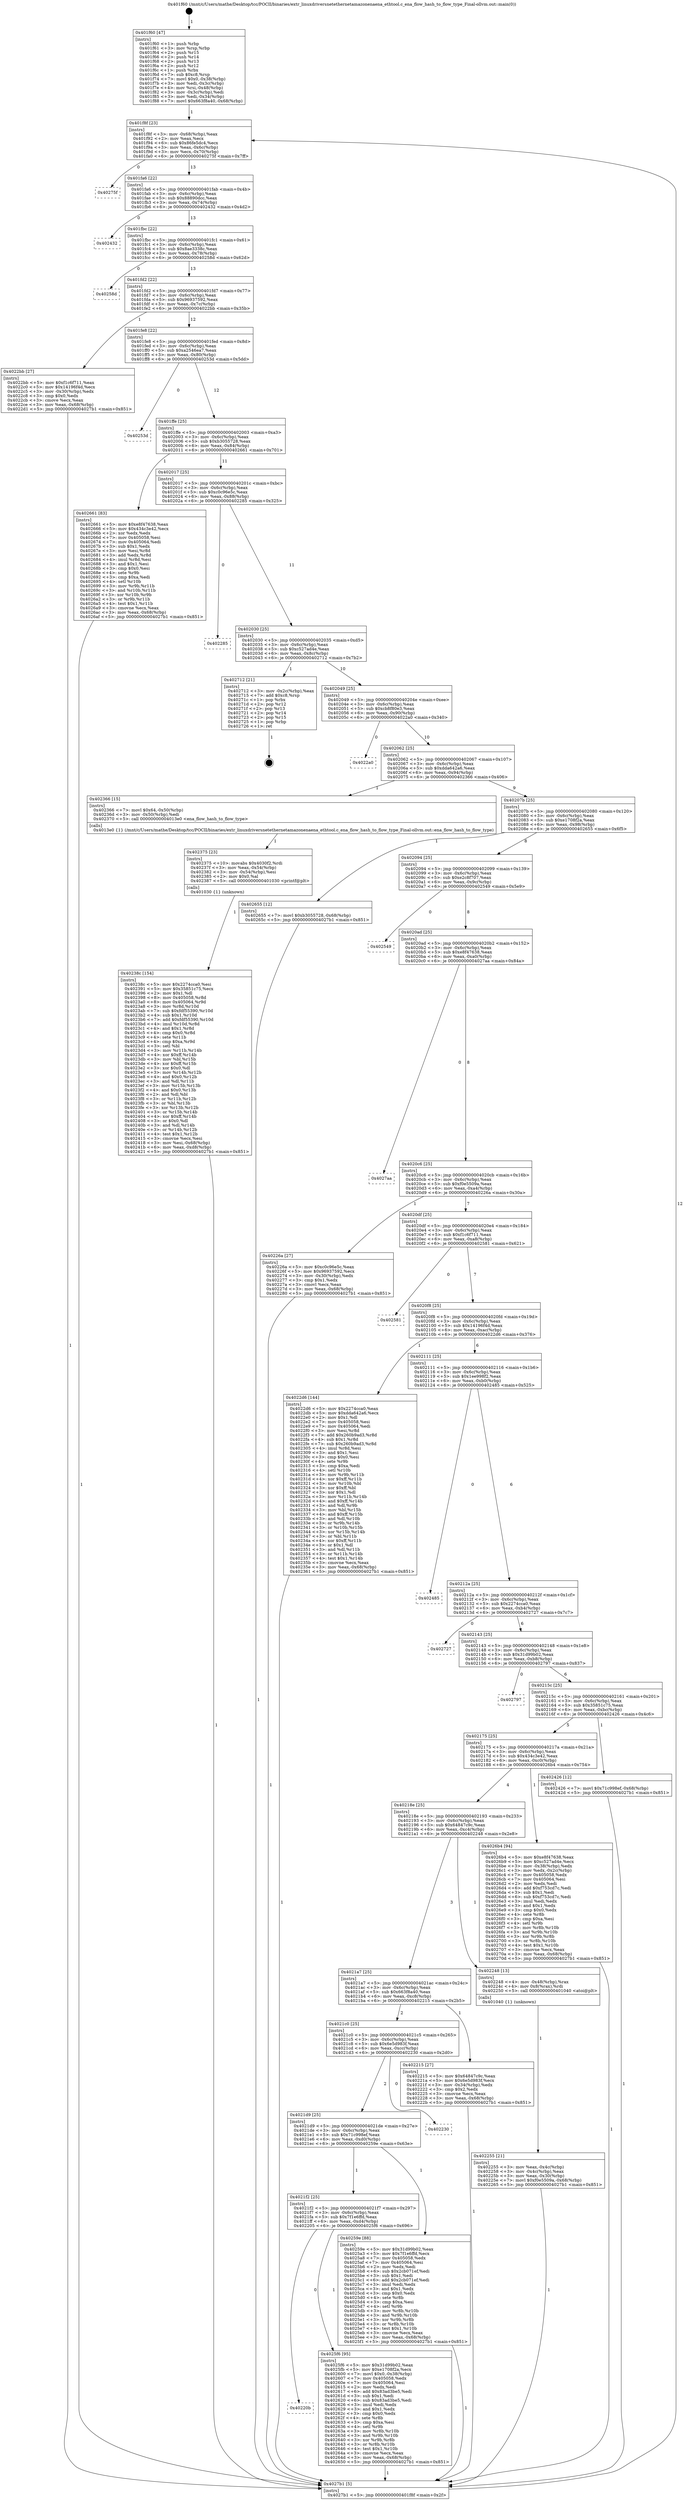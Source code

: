 digraph "0x401f60" {
  label = "0x401f60 (/mnt/c/Users/mathe/Desktop/tcc/POCII/binaries/extr_linuxdriversnetethernetamazonenaena_ethtool.c_ena_flow_hash_to_flow_type_Final-ollvm.out::main(0))"
  labelloc = "t"
  node[shape=record]

  Entry [label="",width=0.3,height=0.3,shape=circle,fillcolor=black,style=filled]
  "0x401f8f" [label="{
     0x401f8f [23]\l
     | [instrs]\l
     &nbsp;&nbsp;0x401f8f \<+3\>: mov -0x68(%rbp),%eax\l
     &nbsp;&nbsp;0x401f92 \<+2\>: mov %eax,%ecx\l
     &nbsp;&nbsp;0x401f94 \<+6\>: sub $0x86fe5dc4,%ecx\l
     &nbsp;&nbsp;0x401f9a \<+3\>: mov %eax,-0x6c(%rbp)\l
     &nbsp;&nbsp;0x401f9d \<+3\>: mov %ecx,-0x70(%rbp)\l
     &nbsp;&nbsp;0x401fa0 \<+6\>: je 000000000040275f \<main+0x7ff\>\l
  }"]
  "0x40275f" [label="{
     0x40275f\l
  }", style=dashed]
  "0x401fa6" [label="{
     0x401fa6 [22]\l
     | [instrs]\l
     &nbsp;&nbsp;0x401fa6 \<+5\>: jmp 0000000000401fab \<main+0x4b\>\l
     &nbsp;&nbsp;0x401fab \<+3\>: mov -0x6c(%rbp),%eax\l
     &nbsp;&nbsp;0x401fae \<+5\>: sub $0x88890dcc,%eax\l
     &nbsp;&nbsp;0x401fb3 \<+3\>: mov %eax,-0x74(%rbp)\l
     &nbsp;&nbsp;0x401fb6 \<+6\>: je 0000000000402432 \<main+0x4d2\>\l
  }"]
  Exit [label="",width=0.3,height=0.3,shape=circle,fillcolor=black,style=filled,peripheries=2]
  "0x402432" [label="{
     0x402432\l
  }", style=dashed]
  "0x401fbc" [label="{
     0x401fbc [22]\l
     | [instrs]\l
     &nbsp;&nbsp;0x401fbc \<+5\>: jmp 0000000000401fc1 \<main+0x61\>\l
     &nbsp;&nbsp;0x401fc1 \<+3\>: mov -0x6c(%rbp),%eax\l
     &nbsp;&nbsp;0x401fc4 \<+5\>: sub $0x8ae3338c,%eax\l
     &nbsp;&nbsp;0x401fc9 \<+3\>: mov %eax,-0x78(%rbp)\l
     &nbsp;&nbsp;0x401fcc \<+6\>: je 000000000040258d \<main+0x62d\>\l
  }"]
  "0x40220b" [label="{
     0x40220b\l
  }", style=dashed]
  "0x40258d" [label="{
     0x40258d\l
  }", style=dashed]
  "0x401fd2" [label="{
     0x401fd2 [22]\l
     | [instrs]\l
     &nbsp;&nbsp;0x401fd2 \<+5\>: jmp 0000000000401fd7 \<main+0x77\>\l
     &nbsp;&nbsp;0x401fd7 \<+3\>: mov -0x6c(%rbp),%eax\l
     &nbsp;&nbsp;0x401fda \<+5\>: sub $0x96937592,%eax\l
     &nbsp;&nbsp;0x401fdf \<+3\>: mov %eax,-0x7c(%rbp)\l
     &nbsp;&nbsp;0x401fe2 \<+6\>: je 00000000004022bb \<main+0x35b\>\l
  }"]
  "0x4025f6" [label="{
     0x4025f6 [95]\l
     | [instrs]\l
     &nbsp;&nbsp;0x4025f6 \<+5\>: mov $0x31d99b02,%eax\l
     &nbsp;&nbsp;0x4025fb \<+5\>: mov $0xe1708f2a,%ecx\l
     &nbsp;&nbsp;0x402600 \<+7\>: movl $0x0,-0x38(%rbp)\l
     &nbsp;&nbsp;0x402607 \<+7\>: mov 0x405058,%edx\l
     &nbsp;&nbsp;0x40260e \<+7\>: mov 0x405064,%esi\l
     &nbsp;&nbsp;0x402615 \<+2\>: mov %edx,%edi\l
     &nbsp;&nbsp;0x402617 \<+6\>: add $0x83ad3be5,%edi\l
     &nbsp;&nbsp;0x40261d \<+3\>: sub $0x1,%edi\l
     &nbsp;&nbsp;0x402620 \<+6\>: sub $0x83ad3be5,%edi\l
     &nbsp;&nbsp;0x402626 \<+3\>: imul %edi,%edx\l
     &nbsp;&nbsp;0x402629 \<+3\>: and $0x1,%edx\l
     &nbsp;&nbsp;0x40262c \<+3\>: cmp $0x0,%edx\l
     &nbsp;&nbsp;0x40262f \<+4\>: sete %r8b\l
     &nbsp;&nbsp;0x402633 \<+3\>: cmp $0xa,%esi\l
     &nbsp;&nbsp;0x402636 \<+4\>: setl %r9b\l
     &nbsp;&nbsp;0x40263a \<+3\>: mov %r8b,%r10b\l
     &nbsp;&nbsp;0x40263d \<+3\>: and %r9b,%r10b\l
     &nbsp;&nbsp;0x402640 \<+3\>: xor %r9b,%r8b\l
     &nbsp;&nbsp;0x402643 \<+3\>: or %r8b,%r10b\l
     &nbsp;&nbsp;0x402646 \<+4\>: test $0x1,%r10b\l
     &nbsp;&nbsp;0x40264a \<+3\>: cmovne %ecx,%eax\l
     &nbsp;&nbsp;0x40264d \<+3\>: mov %eax,-0x68(%rbp)\l
     &nbsp;&nbsp;0x402650 \<+5\>: jmp 00000000004027b1 \<main+0x851\>\l
  }"]
  "0x4022bb" [label="{
     0x4022bb [27]\l
     | [instrs]\l
     &nbsp;&nbsp;0x4022bb \<+5\>: mov $0xf1c6f711,%eax\l
     &nbsp;&nbsp;0x4022c0 \<+5\>: mov $0x14196f4d,%ecx\l
     &nbsp;&nbsp;0x4022c5 \<+3\>: mov -0x30(%rbp),%edx\l
     &nbsp;&nbsp;0x4022c8 \<+3\>: cmp $0x0,%edx\l
     &nbsp;&nbsp;0x4022cb \<+3\>: cmove %ecx,%eax\l
     &nbsp;&nbsp;0x4022ce \<+3\>: mov %eax,-0x68(%rbp)\l
     &nbsp;&nbsp;0x4022d1 \<+5\>: jmp 00000000004027b1 \<main+0x851\>\l
  }"]
  "0x401fe8" [label="{
     0x401fe8 [22]\l
     | [instrs]\l
     &nbsp;&nbsp;0x401fe8 \<+5\>: jmp 0000000000401fed \<main+0x8d\>\l
     &nbsp;&nbsp;0x401fed \<+3\>: mov -0x6c(%rbp),%eax\l
     &nbsp;&nbsp;0x401ff0 \<+5\>: sub $0xa2546ea7,%eax\l
     &nbsp;&nbsp;0x401ff5 \<+3\>: mov %eax,-0x80(%rbp)\l
     &nbsp;&nbsp;0x401ff8 \<+6\>: je 000000000040253d \<main+0x5dd\>\l
  }"]
  "0x4021f2" [label="{
     0x4021f2 [25]\l
     | [instrs]\l
     &nbsp;&nbsp;0x4021f2 \<+5\>: jmp 00000000004021f7 \<main+0x297\>\l
     &nbsp;&nbsp;0x4021f7 \<+3\>: mov -0x6c(%rbp),%eax\l
     &nbsp;&nbsp;0x4021fa \<+5\>: sub $0x7f1e6ffd,%eax\l
     &nbsp;&nbsp;0x4021ff \<+6\>: mov %eax,-0xd4(%rbp)\l
     &nbsp;&nbsp;0x402205 \<+6\>: je 00000000004025f6 \<main+0x696\>\l
  }"]
  "0x40253d" [label="{
     0x40253d\l
  }", style=dashed]
  "0x401ffe" [label="{
     0x401ffe [25]\l
     | [instrs]\l
     &nbsp;&nbsp;0x401ffe \<+5\>: jmp 0000000000402003 \<main+0xa3\>\l
     &nbsp;&nbsp;0x402003 \<+3\>: mov -0x6c(%rbp),%eax\l
     &nbsp;&nbsp;0x402006 \<+5\>: sub $0xb3055728,%eax\l
     &nbsp;&nbsp;0x40200b \<+6\>: mov %eax,-0x84(%rbp)\l
     &nbsp;&nbsp;0x402011 \<+6\>: je 0000000000402661 \<main+0x701\>\l
  }"]
  "0x40259e" [label="{
     0x40259e [88]\l
     | [instrs]\l
     &nbsp;&nbsp;0x40259e \<+5\>: mov $0x31d99b02,%eax\l
     &nbsp;&nbsp;0x4025a3 \<+5\>: mov $0x7f1e6ffd,%ecx\l
     &nbsp;&nbsp;0x4025a8 \<+7\>: mov 0x405058,%edx\l
     &nbsp;&nbsp;0x4025af \<+7\>: mov 0x405064,%esi\l
     &nbsp;&nbsp;0x4025b6 \<+2\>: mov %edx,%edi\l
     &nbsp;&nbsp;0x4025b8 \<+6\>: sub $0x2cb071ef,%edi\l
     &nbsp;&nbsp;0x4025be \<+3\>: sub $0x1,%edi\l
     &nbsp;&nbsp;0x4025c1 \<+6\>: add $0x2cb071ef,%edi\l
     &nbsp;&nbsp;0x4025c7 \<+3\>: imul %edi,%edx\l
     &nbsp;&nbsp;0x4025ca \<+3\>: and $0x1,%edx\l
     &nbsp;&nbsp;0x4025cd \<+3\>: cmp $0x0,%edx\l
     &nbsp;&nbsp;0x4025d0 \<+4\>: sete %r8b\l
     &nbsp;&nbsp;0x4025d4 \<+3\>: cmp $0xa,%esi\l
     &nbsp;&nbsp;0x4025d7 \<+4\>: setl %r9b\l
     &nbsp;&nbsp;0x4025db \<+3\>: mov %r8b,%r10b\l
     &nbsp;&nbsp;0x4025de \<+3\>: and %r9b,%r10b\l
     &nbsp;&nbsp;0x4025e1 \<+3\>: xor %r9b,%r8b\l
     &nbsp;&nbsp;0x4025e4 \<+3\>: or %r8b,%r10b\l
     &nbsp;&nbsp;0x4025e7 \<+4\>: test $0x1,%r10b\l
     &nbsp;&nbsp;0x4025eb \<+3\>: cmovne %ecx,%eax\l
     &nbsp;&nbsp;0x4025ee \<+3\>: mov %eax,-0x68(%rbp)\l
     &nbsp;&nbsp;0x4025f1 \<+5\>: jmp 00000000004027b1 \<main+0x851\>\l
  }"]
  "0x402661" [label="{
     0x402661 [83]\l
     | [instrs]\l
     &nbsp;&nbsp;0x402661 \<+5\>: mov $0xe8f47638,%eax\l
     &nbsp;&nbsp;0x402666 \<+5\>: mov $0x434c3e42,%ecx\l
     &nbsp;&nbsp;0x40266b \<+2\>: xor %edx,%edx\l
     &nbsp;&nbsp;0x40266d \<+7\>: mov 0x405058,%esi\l
     &nbsp;&nbsp;0x402674 \<+7\>: mov 0x405064,%edi\l
     &nbsp;&nbsp;0x40267b \<+3\>: sub $0x1,%edx\l
     &nbsp;&nbsp;0x40267e \<+3\>: mov %esi,%r8d\l
     &nbsp;&nbsp;0x402681 \<+3\>: add %edx,%r8d\l
     &nbsp;&nbsp;0x402684 \<+4\>: imul %r8d,%esi\l
     &nbsp;&nbsp;0x402688 \<+3\>: and $0x1,%esi\l
     &nbsp;&nbsp;0x40268b \<+3\>: cmp $0x0,%esi\l
     &nbsp;&nbsp;0x40268e \<+4\>: sete %r9b\l
     &nbsp;&nbsp;0x402692 \<+3\>: cmp $0xa,%edi\l
     &nbsp;&nbsp;0x402695 \<+4\>: setl %r10b\l
     &nbsp;&nbsp;0x402699 \<+3\>: mov %r9b,%r11b\l
     &nbsp;&nbsp;0x40269c \<+3\>: and %r10b,%r11b\l
     &nbsp;&nbsp;0x40269f \<+3\>: xor %r10b,%r9b\l
     &nbsp;&nbsp;0x4026a2 \<+3\>: or %r9b,%r11b\l
     &nbsp;&nbsp;0x4026a5 \<+4\>: test $0x1,%r11b\l
     &nbsp;&nbsp;0x4026a9 \<+3\>: cmovne %ecx,%eax\l
     &nbsp;&nbsp;0x4026ac \<+3\>: mov %eax,-0x68(%rbp)\l
     &nbsp;&nbsp;0x4026af \<+5\>: jmp 00000000004027b1 \<main+0x851\>\l
  }"]
  "0x402017" [label="{
     0x402017 [25]\l
     | [instrs]\l
     &nbsp;&nbsp;0x402017 \<+5\>: jmp 000000000040201c \<main+0xbc\>\l
     &nbsp;&nbsp;0x40201c \<+3\>: mov -0x6c(%rbp),%eax\l
     &nbsp;&nbsp;0x40201f \<+5\>: sub $0xc0c96e5c,%eax\l
     &nbsp;&nbsp;0x402024 \<+6\>: mov %eax,-0x88(%rbp)\l
     &nbsp;&nbsp;0x40202a \<+6\>: je 0000000000402285 \<main+0x325\>\l
  }"]
  "0x4021d9" [label="{
     0x4021d9 [25]\l
     | [instrs]\l
     &nbsp;&nbsp;0x4021d9 \<+5\>: jmp 00000000004021de \<main+0x27e\>\l
     &nbsp;&nbsp;0x4021de \<+3\>: mov -0x6c(%rbp),%eax\l
     &nbsp;&nbsp;0x4021e1 \<+5\>: sub $0x71c998ef,%eax\l
     &nbsp;&nbsp;0x4021e6 \<+6\>: mov %eax,-0xd0(%rbp)\l
     &nbsp;&nbsp;0x4021ec \<+6\>: je 000000000040259e \<main+0x63e\>\l
  }"]
  "0x402285" [label="{
     0x402285\l
  }", style=dashed]
  "0x402030" [label="{
     0x402030 [25]\l
     | [instrs]\l
     &nbsp;&nbsp;0x402030 \<+5\>: jmp 0000000000402035 \<main+0xd5\>\l
     &nbsp;&nbsp;0x402035 \<+3\>: mov -0x6c(%rbp),%eax\l
     &nbsp;&nbsp;0x402038 \<+5\>: sub $0xc527ad4e,%eax\l
     &nbsp;&nbsp;0x40203d \<+6\>: mov %eax,-0x8c(%rbp)\l
     &nbsp;&nbsp;0x402043 \<+6\>: je 0000000000402712 \<main+0x7b2\>\l
  }"]
  "0x402230" [label="{
     0x402230\l
  }", style=dashed]
  "0x402712" [label="{
     0x402712 [21]\l
     | [instrs]\l
     &nbsp;&nbsp;0x402712 \<+3\>: mov -0x2c(%rbp),%eax\l
     &nbsp;&nbsp;0x402715 \<+7\>: add $0xc8,%rsp\l
     &nbsp;&nbsp;0x40271c \<+1\>: pop %rbx\l
     &nbsp;&nbsp;0x40271d \<+2\>: pop %r12\l
     &nbsp;&nbsp;0x40271f \<+2\>: pop %r13\l
     &nbsp;&nbsp;0x402721 \<+2\>: pop %r14\l
     &nbsp;&nbsp;0x402723 \<+2\>: pop %r15\l
     &nbsp;&nbsp;0x402725 \<+1\>: pop %rbp\l
     &nbsp;&nbsp;0x402726 \<+1\>: ret\l
  }"]
  "0x402049" [label="{
     0x402049 [25]\l
     | [instrs]\l
     &nbsp;&nbsp;0x402049 \<+5\>: jmp 000000000040204e \<main+0xee\>\l
     &nbsp;&nbsp;0x40204e \<+3\>: mov -0x6c(%rbp),%eax\l
     &nbsp;&nbsp;0x402051 \<+5\>: sub $0xcb8f80e3,%eax\l
     &nbsp;&nbsp;0x402056 \<+6\>: mov %eax,-0x90(%rbp)\l
     &nbsp;&nbsp;0x40205c \<+6\>: je 00000000004022a0 \<main+0x340\>\l
  }"]
  "0x40238c" [label="{
     0x40238c [154]\l
     | [instrs]\l
     &nbsp;&nbsp;0x40238c \<+5\>: mov $0x2274cca0,%esi\l
     &nbsp;&nbsp;0x402391 \<+5\>: mov $0x35851c75,%ecx\l
     &nbsp;&nbsp;0x402396 \<+2\>: mov $0x1,%dl\l
     &nbsp;&nbsp;0x402398 \<+8\>: mov 0x405058,%r8d\l
     &nbsp;&nbsp;0x4023a0 \<+8\>: mov 0x405064,%r9d\l
     &nbsp;&nbsp;0x4023a8 \<+3\>: mov %r8d,%r10d\l
     &nbsp;&nbsp;0x4023ab \<+7\>: sub $0xfdf55390,%r10d\l
     &nbsp;&nbsp;0x4023b2 \<+4\>: sub $0x1,%r10d\l
     &nbsp;&nbsp;0x4023b6 \<+7\>: add $0xfdf55390,%r10d\l
     &nbsp;&nbsp;0x4023bd \<+4\>: imul %r10d,%r8d\l
     &nbsp;&nbsp;0x4023c1 \<+4\>: and $0x1,%r8d\l
     &nbsp;&nbsp;0x4023c5 \<+4\>: cmp $0x0,%r8d\l
     &nbsp;&nbsp;0x4023c9 \<+4\>: sete %r11b\l
     &nbsp;&nbsp;0x4023cd \<+4\>: cmp $0xa,%r9d\l
     &nbsp;&nbsp;0x4023d1 \<+3\>: setl %bl\l
     &nbsp;&nbsp;0x4023d4 \<+3\>: mov %r11b,%r14b\l
     &nbsp;&nbsp;0x4023d7 \<+4\>: xor $0xff,%r14b\l
     &nbsp;&nbsp;0x4023db \<+3\>: mov %bl,%r15b\l
     &nbsp;&nbsp;0x4023de \<+4\>: xor $0xff,%r15b\l
     &nbsp;&nbsp;0x4023e2 \<+3\>: xor $0x0,%dl\l
     &nbsp;&nbsp;0x4023e5 \<+3\>: mov %r14b,%r12b\l
     &nbsp;&nbsp;0x4023e8 \<+4\>: and $0x0,%r12b\l
     &nbsp;&nbsp;0x4023ec \<+3\>: and %dl,%r11b\l
     &nbsp;&nbsp;0x4023ef \<+3\>: mov %r15b,%r13b\l
     &nbsp;&nbsp;0x4023f2 \<+4\>: and $0x0,%r13b\l
     &nbsp;&nbsp;0x4023f6 \<+2\>: and %dl,%bl\l
     &nbsp;&nbsp;0x4023f8 \<+3\>: or %r11b,%r12b\l
     &nbsp;&nbsp;0x4023fb \<+3\>: or %bl,%r13b\l
     &nbsp;&nbsp;0x4023fe \<+3\>: xor %r13b,%r12b\l
     &nbsp;&nbsp;0x402401 \<+3\>: or %r15b,%r14b\l
     &nbsp;&nbsp;0x402404 \<+4\>: xor $0xff,%r14b\l
     &nbsp;&nbsp;0x402408 \<+3\>: or $0x0,%dl\l
     &nbsp;&nbsp;0x40240b \<+3\>: and %dl,%r14b\l
     &nbsp;&nbsp;0x40240e \<+3\>: or %r14b,%r12b\l
     &nbsp;&nbsp;0x402411 \<+4\>: test $0x1,%r12b\l
     &nbsp;&nbsp;0x402415 \<+3\>: cmovne %ecx,%esi\l
     &nbsp;&nbsp;0x402418 \<+3\>: mov %esi,-0x68(%rbp)\l
     &nbsp;&nbsp;0x40241b \<+6\>: mov %eax,-0xd8(%rbp)\l
     &nbsp;&nbsp;0x402421 \<+5\>: jmp 00000000004027b1 \<main+0x851\>\l
  }"]
  "0x4022a0" [label="{
     0x4022a0\l
  }", style=dashed]
  "0x402062" [label="{
     0x402062 [25]\l
     | [instrs]\l
     &nbsp;&nbsp;0x402062 \<+5\>: jmp 0000000000402067 \<main+0x107\>\l
     &nbsp;&nbsp;0x402067 \<+3\>: mov -0x6c(%rbp),%eax\l
     &nbsp;&nbsp;0x40206a \<+5\>: sub $0xdda642a6,%eax\l
     &nbsp;&nbsp;0x40206f \<+6\>: mov %eax,-0x94(%rbp)\l
     &nbsp;&nbsp;0x402075 \<+6\>: je 0000000000402366 \<main+0x406\>\l
  }"]
  "0x402375" [label="{
     0x402375 [23]\l
     | [instrs]\l
     &nbsp;&nbsp;0x402375 \<+10\>: movabs $0x4030f2,%rdi\l
     &nbsp;&nbsp;0x40237f \<+3\>: mov %eax,-0x54(%rbp)\l
     &nbsp;&nbsp;0x402382 \<+3\>: mov -0x54(%rbp),%esi\l
     &nbsp;&nbsp;0x402385 \<+2\>: mov $0x0,%al\l
     &nbsp;&nbsp;0x402387 \<+5\>: call 0000000000401030 \<printf@plt\>\l
     | [calls]\l
     &nbsp;&nbsp;0x401030 \{1\} (unknown)\l
  }"]
  "0x402366" [label="{
     0x402366 [15]\l
     | [instrs]\l
     &nbsp;&nbsp;0x402366 \<+7\>: movl $0x64,-0x50(%rbp)\l
     &nbsp;&nbsp;0x40236d \<+3\>: mov -0x50(%rbp),%edi\l
     &nbsp;&nbsp;0x402370 \<+5\>: call 00000000004013e0 \<ena_flow_hash_to_flow_type\>\l
     | [calls]\l
     &nbsp;&nbsp;0x4013e0 \{1\} (/mnt/c/Users/mathe/Desktop/tcc/POCII/binaries/extr_linuxdriversnetethernetamazonenaena_ethtool.c_ena_flow_hash_to_flow_type_Final-ollvm.out::ena_flow_hash_to_flow_type)\l
  }"]
  "0x40207b" [label="{
     0x40207b [25]\l
     | [instrs]\l
     &nbsp;&nbsp;0x40207b \<+5\>: jmp 0000000000402080 \<main+0x120\>\l
     &nbsp;&nbsp;0x402080 \<+3\>: mov -0x6c(%rbp),%eax\l
     &nbsp;&nbsp;0x402083 \<+5\>: sub $0xe1708f2a,%eax\l
     &nbsp;&nbsp;0x402088 \<+6\>: mov %eax,-0x98(%rbp)\l
     &nbsp;&nbsp;0x40208e \<+6\>: je 0000000000402655 \<main+0x6f5\>\l
  }"]
  "0x402255" [label="{
     0x402255 [21]\l
     | [instrs]\l
     &nbsp;&nbsp;0x402255 \<+3\>: mov %eax,-0x4c(%rbp)\l
     &nbsp;&nbsp;0x402258 \<+3\>: mov -0x4c(%rbp),%eax\l
     &nbsp;&nbsp;0x40225b \<+3\>: mov %eax,-0x30(%rbp)\l
     &nbsp;&nbsp;0x40225e \<+7\>: movl $0xf0e5509a,-0x68(%rbp)\l
     &nbsp;&nbsp;0x402265 \<+5\>: jmp 00000000004027b1 \<main+0x851\>\l
  }"]
  "0x402655" [label="{
     0x402655 [12]\l
     | [instrs]\l
     &nbsp;&nbsp;0x402655 \<+7\>: movl $0xb3055728,-0x68(%rbp)\l
     &nbsp;&nbsp;0x40265c \<+5\>: jmp 00000000004027b1 \<main+0x851\>\l
  }"]
  "0x402094" [label="{
     0x402094 [25]\l
     | [instrs]\l
     &nbsp;&nbsp;0x402094 \<+5\>: jmp 0000000000402099 \<main+0x139\>\l
     &nbsp;&nbsp;0x402099 \<+3\>: mov -0x6c(%rbp),%eax\l
     &nbsp;&nbsp;0x40209c \<+5\>: sub $0xe2c8f707,%eax\l
     &nbsp;&nbsp;0x4020a1 \<+6\>: mov %eax,-0x9c(%rbp)\l
     &nbsp;&nbsp;0x4020a7 \<+6\>: je 0000000000402549 \<main+0x5e9\>\l
  }"]
  "0x401f60" [label="{
     0x401f60 [47]\l
     | [instrs]\l
     &nbsp;&nbsp;0x401f60 \<+1\>: push %rbp\l
     &nbsp;&nbsp;0x401f61 \<+3\>: mov %rsp,%rbp\l
     &nbsp;&nbsp;0x401f64 \<+2\>: push %r15\l
     &nbsp;&nbsp;0x401f66 \<+2\>: push %r14\l
     &nbsp;&nbsp;0x401f68 \<+2\>: push %r13\l
     &nbsp;&nbsp;0x401f6a \<+2\>: push %r12\l
     &nbsp;&nbsp;0x401f6c \<+1\>: push %rbx\l
     &nbsp;&nbsp;0x401f6d \<+7\>: sub $0xc8,%rsp\l
     &nbsp;&nbsp;0x401f74 \<+7\>: movl $0x0,-0x38(%rbp)\l
     &nbsp;&nbsp;0x401f7b \<+3\>: mov %edi,-0x3c(%rbp)\l
     &nbsp;&nbsp;0x401f7e \<+4\>: mov %rsi,-0x48(%rbp)\l
     &nbsp;&nbsp;0x401f82 \<+3\>: mov -0x3c(%rbp),%edi\l
     &nbsp;&nbsp;0x401f85 \<+3\>: mov %edi,-0x34(%rbp)\l
     &nbsp;&nbsp;0x401f88 \<+7\>: movl $0x663f8a40,-0x68(%rbp)\l
  }"]
  "0x402549" [label="{
     0x402549\l
  }", style=dashed]
  "0x4020ad" [label="{
     0x4020ad [25]\l
     | [instrs]\l
     &nbsp;&nbsp;0x4020ad \<+5\>: jmp 00000000004020b2 \<main+0x152\>\l
     &nbsp;&nbsp;0x4020b2 \<+3\>: mov -0x6c(%rbp),%eax\l
     &nbsp;&nbsp;0x4020b5 \<+5\>: sub $0xe8f47638,%eax\l
     &nbsp;&nbsp;0x4020ba \<+6\>: mov %eax,-0xa0(%rbp)\l
     &nbsp;&nbsp;0x4020c0 \<+6\>: je 00000000004027aa \<main+0x84a\>\l
  }"]
  "0x4027b1" [label="{
     0x4027b1 [5]\l
     | [instrs]\l
     &nbsp;&nbsp;0x4027b1 \<+5\>: jmp 0000000000401f8f \<main+0x2f\>\l
  }"]
  "0x4027aa" [label="{
     0x4027aa\l
  }", style=dashed]
  "0x4020c6" [label="{
     0x4020c6 [25]\l
     | [instrs]\l
     &nbsp;&nbsp;0x4020c6 \<+5\>: jmp 00000000004020cb \<main+0x16b\>\l
     &nbsp;&nbsp;0x4020cb \<+3\>: mov -0x6c(%rbp),%eax\l
     &nbsp;&nbsp;0x4020ce \<+5\>: sub $0xf0e5509a,%eax\l
     &nbsp;&nbsp;0x4020d3 \<+6\>: mov %eax,-0xa4(%rbp)\l
     &nbsp;&nbsp;0x4020d9 \<+6\>: je 000000000040226a \<main+0x30a\>\l
  }"]
  "0x4021c0" [label="{
     0x4021c0 [25]\l
     | [instrs]\l
     &nbsp;&nbsp;0x4021c0 \<+5\>: jmp 00000000004021c5 \<main+0x265\>\l
     &nbsp;&nbsp;0x4021c5 \<+3\>: mov -0x6c(%rbp),%eax\l
     &nbsp;&nbsp;0x4021c8 \<+5\>: sub $0x6e5d983f,%eax\l
     &nbsp;&nbsp;0x4021cd \<+6\>: mov %eax,-0xcc(%rbp)\l
     &nbsp;&nbsp;0x4021d3 \<+6\>: je 0000000000402230 \<main+0x2d0\>\l
  }"]
  "0x40226a" [label="{
     0x40226a [27]\l
     | [instrs]\l
     &nbsp;&nbsp;0x40226a \<+5\>: mov $0xc0c96e5c,%eax\l
     &nbsp;&nbsp;0x40226f \<+5\>: mov $0x96937592,%ecx\l
     &nbsp;&nbsp;0x402274 \<+3\>: mov -0x30(%rbp),%edx\l
     &nbsp;&nbsp;0x402277 \<+3\>: cmp $0x1,%edx\l
     &nbsp;&nbsp;0x40227a \<+3\>: cmovl %ecx,%eax\l
     &nbsp;&nbsp;0x40227d \<+3\>: mov %eax,-0x68(%rbp)\l
     &nbsp;&nbsp;0x402280 \<+5\>: jmp 00000000004027b1 \<main+0x851\>\l
  }"]
  "0x4020df" [label="{
     0x4020df [25]\l
     | [instrs]\l
     &nbsp;&nbsp;0x4020df \<+5\>: jmp 00000000004020e4 \<main+0x184\>\l
     &nbsp;&nbsp;0x4020e4 \<+3\>: mov -0x6c(%rbp),%eax\l
     &nbsp;&nbsp;0x4020e7 \<+5\>: sub $0xf1c6f711,%eax\l
     &nbsp;&nbsp;0x4020ec \<+6\>: mov %eax,-0xa8(%rbp)\l
     &nbsp;&nbsp;0x4020f2 \<+6\>: je 0000000000402581 \<main+0x621\>\l
  }"]
  "0x402215" [label="{
     0x402215 [27]\l
     | [instrs]\l
     &nbsp;&nbsp;0x402215 \<+5\>: mov $0x64847c9c,%eax\l
     &nbsp;&nbsp;0x40221a \<+5\>: mov $0x6e5d983f,%ecx\l
     &nbsp;&nbsp;0x40221f \<+3\>: mov -0x34(%rbp),%edx\l
     &nbsp;&nbsp;0x402222 \<+3\>: cmp $0x2,%edx\l
     &nbsp;&nbsp;0x402225 \<+3\>: cmovne %ecx,%eax\l
     &nbsp;&nbsp;0x402228 \<+3\>: mov %eax,-0x68(%rbp)\l
     &nbsp;&nbsp;0x40222b \<+5\>: jmp 00000000004027b1 \<main+0x851\>\l
  }"]
  "0x402581" [label="{
     0x402581\l
  }", style=dashed]
  "0x4020f8" [label="{
     0x4020f8 [25]\l
     | [instrs]\l
     &nbsp;&nbsp;0x4020f8 \<+5\>: jmp 00000000004020fd \<main+0x19d\>\l
     &nbsp;&nbsp;0x4020fd \<+3\>: mov -0x6c(%rbp),%eax\l
     &nbsp;&nbsp;0x402100 \<+5\>: sub $0x14196f4d,%eax\l
     &nbsp;&nbsp;0x402105 \<+6\>: mov %eax,-0xac(%rbp)\l
     &nbsp;&nbsp;0x40210b \<+6\>: je 00000000004022d6 \<main+0x376\>\l
  }"]
  "0x4021a7" [label="{
     0x4021a7 [25]\l
     | [instrs]\l
     &nbsp;&nbsp;0x4021a7 \<+5\>: jmp 00000000004021ac \<main+0x24c\>\l
     &nbsp;&nbsp;0x4021ac \<+3\>: mov -0x6c(%rbp),%eax\l
     &nbsp;&nbsp;0x4021af \<+5\>: sub $0x663f8a40,%eax\l
     &nbsp;&nbsp;0x4021b4 \<+6\>: mov %eax,-0xc8(%rbp)\l
     &nbsp;&nbsp;0x4021ba \<+6\>: je 0000000000402215 \<main+0x2b5\>\l
  }"]
  "0x4022d6" [label="{
     0x4022d6 [144]\l
     | [instrs]\l
     &nbsp;&nbsp;0x4022d6 \<+5\>: mov $0x2274cca0,%eax\l
     &nbsp;&nbsp;0x4022db \<+5\>: mov $0xdda642a6,%ecx\l
     &nbsp;&nbsp;0x4022e0 \<+2\>: mov $0x1,%dl\l
     &nbsp;&nbsp;0x4022e2 \<+7\>: mov 0x405058,%esi\l
     &nbsp;&nbsp;0x4022e9 \<+7\>: mov 0x405064,%edi\l
     &nbsp;&nbsp;0x4022f0 \<+3\>: mov %esi,%r8d\l
     &nbsp;&nbsp;0x4022f3 \<+7\>: add $0x260b9ad3,%r8d\l
     &nbsp;&nbsp;0x4022fa \<+4\>: sub $0x1,%r8d\l
     &nbsp;&nbsp;0x4022fe \<+7\>: sub $0x260b9ad3,%r8d\l
     &nbsp;&nbsp;0x402305 \<+4\>: imul %r8d,%esi\l
     &nbsp;&nbsp;0x402309 \<+3\>: and $0x1,%esi\l
     &nbsp;&nbsp;0x40230c \<+3\>: cmp $0x0,%esi\l
     &nbsp;&nbsp;0x40230f \<+4\>: sete %r9b\l
     &nbsp;&nbsp;0x402313 \<+3\>: cmp $0xa,%edi\l
     &nbsp;&nbsp;0x402316 \<+4\>: setl %r10b\l
     &nbsp;&nbsp;0x40231a \<+3\>: mov %r9b,%r11b\l
     &nbsp;&nbsp;0x40231d \<+4\>: xor $0xff,%r11b\l
     &nbsp;&nbsp;0x402321 \<+3\>: mov %r10b,%bl\l
     &nbsp;&nbsp;0x402324 \<+3\>: xor $0xff,%bl\l
     &nbsp;&nbsp;0x402327 \<+3\>: xor $0x1,%dl\l
     &nbsp;&nbsp;0x40232a \<+3\>: mov %r11b,%r14b\l
     &nbsp;&nbsp;0x40232d \<+4\>: and $0xff,%r14b\l
     &nbsp;&nbsp;0x402331 \<+3\>: and %dl,%r9b\l
     &nbsp;&nbsp;0x402334 \<+3\>: mov %bl,%r15b\l
     &nbsp;&nbsp;0x402337 \<+4\>: and $0xff,%r15b\l
     &nbsp;&nbsp;0x40233b \<+3\>: and %dl,%r10b\l
     &nbsp;&nbsp;0x40233e \<+3\>: or %r9b,%r14b\l
     &nbsp;&nbsp;0x402341 \<+3\>: or %r10b,%r15b\l
     &nbsp;&nbsp;0x402344 \<+3\>: xor %r15b,%r14b\l
     &nbsp;&nbsp;0x402347 \<+3\>: or %bl,%r11b\l
     &nbsp;&nbsp;0x40234a \<+4\>: xor $0xff,%r11b\l
     &nbsp;&nbsp;0x40234e \<+3\>: or $0x1,%dl\l
     &nbsp;&nbsp;0x402351 \<+3\>: and %dl,%r11b\l
     &nbsp;&nbsp;0x402354 \<+3\>: or %r11b,%r14b\l
     &nbsp;&nbsp;0x402357 \<+4\>: test $0x1,%r14b\l
     &nbsp;&nbsp;0x40235b \<+3\>: cmovne %ecx,%eax\l
     &nbsp;&nbsp;0x40235e \<+3\>: mov %eax,-0x68(%rbp)\l
     &nbsp;&nbsp;0x402361 \<+5\>: jmp 00000000004027b1 \<main+0x851\>\l
  }"]
  "0x402111" [label="{
     0x402111 [25]\l
     | [instrs]\l
     &nbsp;&nbsp;0x402111 \<+5\>: jmp 0000000000402116 \<main+0x1b6\>\l
     &nbsp;&nbsp;0x402116 \<+3\>: mov -0x6c(%rbp),%eax\l
     &nbsp;&nbsp;0x402119 \<+5\>: sub $0x1ee998f2,%eax\l
     &nbsp;&nbsp;0x40211e \<+6\>: mov %eax,-0xb0(%rbp)\l
     &nbsp;&nbsp;0x402124 \<+6\>: je 0000000000402485 \<main+0x525\>\l
  }"]
  "0x402248" [label="{
     0x402248 [13]\l
     | [instrs]\l
     &nbsp;&nbsp;0x402248 \<+4\>: mov -0x48(%rbp),%rax\l
     &nbsp;&nbsp;0x40224c \<+4\>: mov 0x8(%rax),%rdi\l
     &nbsp;&nbsp;0x402250 \<+5\>: call 0000000000401040 \<atoi@plt\>\l
     | [calls]\l
     &nbsp;&nbsp;0x401040 \{1\} (unknown)\l
  }"]
  "0x402485" [label="{
     0x402485\l
  }", style=dashed]
  "0x40212a" [label="{
     0x40212a [25]\l
     | [instrs]\l
     &nbsp;&nbsp;0x40212a \<+5\>: jmp 000000000040212f \<main+0x1cf\>\l
     &nbsp;&nbsp;0x40212f \<+3\>: mov -0x6c(%rbp),%eax\l
     &nbsp;&nbsp;0x402132 \<+5\>: sub $0x2274cca0,%eax\l
     &nbsp;&nbsp;0x402137 \<+6\>: mov %eax,-0xb4(%rbp)\l
     &nbsp;&nbsp;0x40213d \<+6\>: je 0000000000402727 \<main+0x7c7\>\l
  }"]
  "0x40218e" [label="{
     0x40218e [25]\l
     | [instrs]\l
     &nbsp;&nbsp;0x40218e \<+5\>: jmp 0000000000402193 \<main+0x233\>\l
     &nbsp;&nbsp;0x402193 \<+3\>: mov -0x6c(%rbp),%eax\l
     &nbsp;&nbsp;0x402196 \<+5\>: sub $0x64847c9c,%eax\l
     &nbsp;&nbsp;0x40219b \<+6\>: mov %eax,-0xc4(%rbp)\l
     &nbsp;&nbsp;0x4021a1 \<+6\>: je 0000000000402248 \<main+0x2e8\>\l
  }"]
  "0x402727" [label="{
     0x402727\l
  }", style=dashed]
  "0x402143" [label="{
     0x402143 [25]\l
     | [instrs]\l
     &nbsp;&nbsp;0x402143 \<+5\>: jmp 0000000000402148 \<main+0x1e8\>\l
     &nbsp;&nbsp;0x402148 \<+3\>: mov -0x6c(%rbp),%eax\l
     &nbsp;&nbsp;0x40214b \<+5\>: sub $0x31d99b02,%eax\l
     &nbsp;&nbsp;0x402150 \<+6\>: mov %eax,-0xb8(%rbp)\l
     &nbsp;&nbsp;0x402156 \<+6\>: je 0000000000402797 \<main+0x837\>\l
  }"]
  "0x4026b4" [label="{
     0x4026b4 [94]\l
     | [instrs]\l
     &nbsp;&nbsp;0x4026b4 \<+5\>: mov $0xe8f47638,%eax\l
     &nbsp;&nbsp;0x4026b9 \<+5\>: mov $0xc527ad4e,%ecx\l
     &nbsp;&nbsp;0x4026be \<+3\>: mov -0x38(%rbp),%edx\l
     &nbsp;&nbsp;0x4026c1 \<+3\>: mov %edx,-0x2c(%rbp)\l
     &nbsp;&nbsp;0x4026c4 \<+7\>: mov 0x405058,%edx\l
     &nbsp;&nbsp;0x4026cb \<+7\>: mov 0x405064,%esi\l
     &nbsp;&nbsp;0x4026d2 \<+2\>: mov %edx,%edi\l
     &nbsp;&nbsp;0x4026d4 \<+6\>: add $0xf753cd7c,%edi\l
     &nbsp;&nbsp;0x4026da \<+3\>: sub $0x1,%edi\l
     &nbsp;&nbsp;0x4026dd \<+6\>: sub $0xf753cd7c,%edi\l
     &nbsp;&nbsp;0x4026e3 \<+3\>: imul %edi,%edx\l
     &nbsp;&nbsp;0x4026e6 \<+3\>: and $0x1,%edx\l
     &nbsp;&nbsp;0x4026e9 \<+3\>: cmp $0x0,%edx\l
     &nbsp;&nbsp;0x4026ec \<+4\>: sete %r8b\l
     &nbsp;&nbsp;0x4026f0 \<+3\>: cmp $0xa,%esi\l
     &nbsp;&nbsp;0x4026f3 \<+4\>: setl %r9b\l
     &nbsp;&nbsp;0x4026f7 \<+3\>: mov %r8b,%r10b\l
     &nbsp;&nbsp;0x4026fa \<+3\>: and %r9b,%r10b\l
     &nbsp;&nbsp;0x4026fd \<+3\>: xor %r9b,%r8b\l
     &nbsp;&nbsp;0x402700 \<+3\>: or %r8b,%r10b\l
     &nbsp;&nbsp;0x402703 \<+4\>: test $0x1,%r10b\l
     &nbsp;&nbsp;0x402707 \<+3\>: cmovne %ecx,%eax\l
     &nbsp;&nbsp;0x40270a \<+3\>: mov %eax,-0x68(%rbp)\l
     &nbsp;&nbsp;0x40270d \<+5\>: jmp 00000000004027b1 \<main+0x851\>\l
  }"]
  "0x402797" [label="{
     0x402797\l
  }", style=dashed]
  "0x40215c" [label="{
     0x40215c [25]\l
     | [instrs]\l
     &nbsp;&nbsp;0x40215c \<+5\>: jmp 0000000000402161 \<main+0x201\>\l
     &nbsp;&nbsp;0x402161 \<+3\>: mov -0x6c(%rbp),%eax\l
     &nbsp;&nbsp;0x402164 \<+5\>: sub $0x35851c75,%eax\l
     &nbsp;&nbsp;0x402169 \<+6\>: mov %eax,-0xbc(%rbp)\l
     &nbsp;&nbsp;0x40216f \<+6\>: je 0000000000402426 \<main+0x4c6\>\l
  }"]
  "0x402175" [label="{
     0x402175 [25]\l
     | [instrs]\l
     &nbsp;&nbsp;0x402175 \<+5\>: jmp 000000000040217a \<main+0x21a\>\l
     &nbsp;&nbsp;0x40217a \<+3\>: mov -0x6c(%rbp),%eax\l
     &nbsp;&nbsp;0x40217d \<+5\>: sub $0x434c3e42,%eax\l
     &nbsp;&nbsp;0x402182 \<+6\>: mov %eax,-0xc0(%rbp)\l
     &nbsp;&nbsp;0x402188 \<+6\>: je 00000000004026b4 \<main+0x754\>\l
  }"]
  "0x402426" [label="{
     0x402426 [12]\l
     | [instrs]\l
     &nbsp;&nbsp;0x402426 \<+7\>: movl $0x71c998ef,-0x68(%rbp)\l
     &nbsp;&nbsp;0x40242d \<+5\>: jmp 00000000004027b1 \<main+0x851\>\l
  }"]
  Entry -> "0x401f60" [label=" 1"]
  "0x401f8f" -> "0x40275f" [label=" 0"]
  "0x401f8f" -> "0x401fa6" [label=" 13"]
  "0x402712" -> Exit [label=" 1"]
  "0x401fa6" -> "0x402432" [label=" 0"]
  "0x401fa6" -> "0x401fbc" [label=" 13"]
  "0x4026b4" -> "0x4027b1" [label=" 1"]
  "0x401fbc" -> "0x40258d" [label=" 0"]
  "0x401fbc" -> "0x401fd2" [label=" 13"]
  "0x402661" -> "0x4027b1" [label=" 1"]
  "0x401fd2" -> "0x4022bb" [label=" 1"]
  "0x401fd2" -> "0x401fe8" [label=" 12"]
  "0x402655" -> "0x4027b1" [label=" 1"]
  "0x401fe8" -> "0x40253d" [label=" 0"]
  "0x401fe8" -> "0x401ffe" [label=" 12"]
  "0x4021f2" -> "0x40220b" [label=" 0"]
  "0x401ffe" -> "0x402661" [label=" 1"]
  "0x401ffe" -> "0x402017" [label=" 11"]
  "0x4021f2" -> "0x4025f6" [label=" 1"]
  "0x402017" -> "0x402285" [label=" 0"]
  "0x402017" -> "0x402030" [label=" 11"]
  "0x40259e" -> "0x4027b1" [label=" 1"]
  "0x402030" -> "0x402712" [label=" 1"]
  "0x402030" -> "0x402049" [label=" 10"]
  "0x4021d9" -> "0x4021f2" [label=" 1"]
  "0x402049" -> "0x4022a0" [label=" 0"]
  "0x402049" -> "0x402062" [label=" 10"]
  "0x4025f6" -> "0x4027b1" [label=" 1"]
  "0x402062" -> "0x402366" [label=" 1"]
  "0x402062" -> "0x40207b" [label=" 9"]
  "0x4021c0" -> "0x4021d9" [label=" 2"]
  "0x40207b" -> "0x402655" [label=" 1"]
  "0x40207b" -> "0x402094" [label=" 8"]
  "0x4021c0" -> "0x402230" [label=" 0"]
  "0x402094" -> "0x402549" [label=" 0"]
  "0x402094" -> "0x4020ad" [label=" 8"]
  "0x4021d9" -> "0x40259e" [label=" 1"]
  "0x4020ad" -> "0x4027aa" [label=" 0"]
  "0x4020ad" -> "0x4020c6" [label=" 8"]
  "0x402426" -> "0x4027b1" [label=" 1"]
  "0x4020c6" -> "0x40226a" [label=" 1"]
  "0x4020c6" -> "0x4020df" [label=" 7"]
  "0x40238c" -> "0x4027b1" [label=" 1"]
  "0x4020df" -> "0x402581" [label=" 0"]
  "0x4020df" -> "0x4020f8" [label=" 7"]
  "0x402375" -> "0x40238c" [label=" 1"]
  "0x4020f8" -> "0x4022d6" [label=" 1"]
  "0x4020f8" -> "0x402111" [label=" 6"]
  "0x4022d6" -> "0x4027b1" [label=" 1"]
  "0x402111" -> "0x402485" [label=" 0"]
  "0x402111" -> "0x40212a" [label=" 6"]
  "0x4022bb" -> "0x4027b1" [label=" 1"]
  "0x40212a" -> "0x402727" [label=" 0"]
  "0x40212a" -> "0x402143" [label=" 6"]
  "0x402255" -> "0x4027b1" [label=" 1"]
  "0x402143" -> "0x402797" [label=" 0"]
  "0x402143" -> "0x40215c" [label=" 6"]
  "0x402248" -> "0x402255" [label=" 1"]
  "0x40215c" -> "0x402426" [label=" 1"]
  "0x40215c" -> "0x402175" [label=" 5"]
  "0x4027b1" -> "0x401f8f" [label=" 12"]
  "0x402175" -> "0x4026b4" [label=" 1"]
  "0x402175" -> "0x40218e" [label=" 4"]
  "0x40226a" -> "0x4027b1" [label=" 1"]
  "0x40218e" -> "0x402248" [label=" 1"]
  "0x40218e" -> "0x4021a7" [label=" 3"]
  "0x402366" -> "0x402375" [label=" 1"]
  "0x4021a7" -> "0x402215" [label=" 1"]
  "0x4021a7" -> "0x4021c0" [label=" 2"]
  "0x402215" -> "0x4027b1" [label=" 1"]
  "0x401f60" -> "0x401f8f" [label=" 1"]
}
